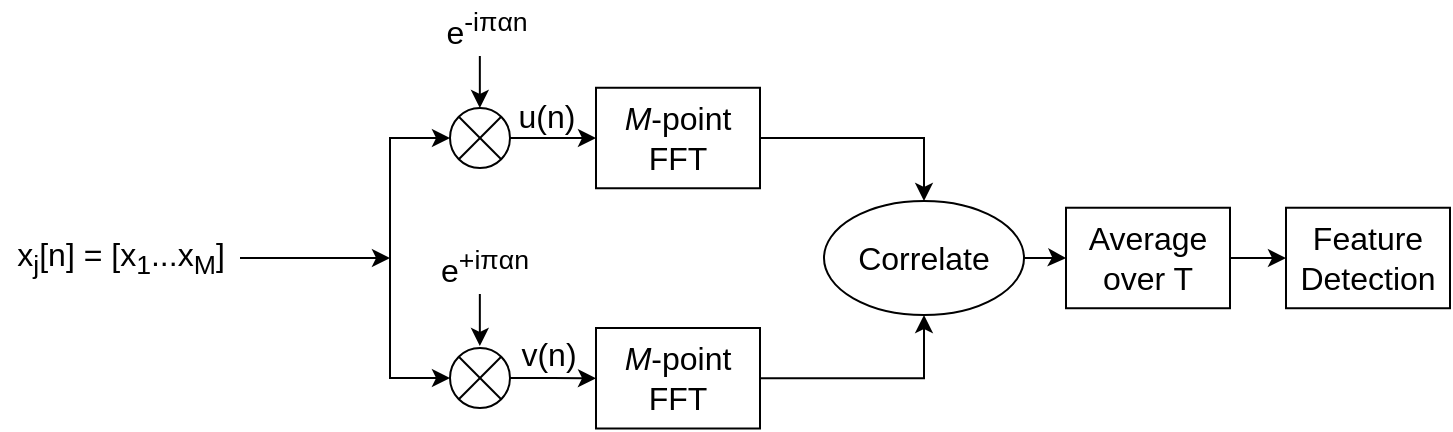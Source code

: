 <mxfile version="15.8.4" type="device"><diagram name="Page-1" id="74e2e168-ea6b-b213-b513-2b3c1d86103e"><mxGraphModel dx="1418" dy="873" grid="0" gridSize="10" guides="1" tooltips="1" connect="1" arrows="1" fold="1" page="1" pageScale="1" pageWidth="1100" pageHeight="850" background="none" math="0" shadow="0"><root><mxCell id="0"/><mxCell id="1" parent="0"/><mxCell id="GCbH42PflLqEJqITF0yb-2" style="edgeStyle=orthogonalEdgeStyle;rounded=0;orthogonalLoop=1;jettySize=auto;html=1;fontSize=20;" parent="1" source="GCbH42PflLqEJqITF0yb-1" edge="1"><mxGeometry relative="1" as="geometry"><mxPoint x="290" y="340" as="targetPoint"/></mxGeometry></mxCell><mxCell id="GCbH42PflLqEJqITF0yb-1" value="&lt;font style=&quot;font-size: 16px&quot;&gt;x&lt;sub&gt;j&lt;/sub&gt;[n] = [x&lt;sub&gt;1&lt;/sub&gt;...x&lt;sub&gt;M&lt;/sub&gt;]&lt;/font&gt;" style="text;html=1;align=center;verticalAlign=middle;resizable=0;points=[];autosize=1;strokeColor=none;fillColor=none;" parent="1" vertex="1"><mxGeometry x="95" y="330" width="120" height="20" as="geometry"/></mxCell><mxCell id="GCbH42PflLqEJqITF0yb-6" value="" style="endArrow=classic;startArrow=classic;html=1;rounded=0;fontSize=16;" parent="1" edge="1"><mxGeometry width="50" height="50" relative="1" as="geometry"><mxPoint x="320" y="400" as="sourcePoint"/><mxPoint x="320" y="280" as="targetPoint"/><Array as="points"><mxPoint x="290" y="400"/><mxPoint x="290" y="280"/></Array></mxGeometry></mxCell><mxCell id="GCbH42PflLqEJqITF0yb-17" style="edgeStyle=orthogonalEdgeStyle;rounded=0;orthogonalLoop=1;jettySize=auto;html=1;entryX=0;entryY=0.5;entryDx=0;entryDy=0;fontSize=16;" parent="1" source="GCbH42PflLqEJqITF0yb-9" target="GCbH42PflLqEJqITF0yb-16" edge="1"><mxGeometry relative="1" as="geometry"/></mxCell><mxCell id="GCbH42PflLqEJqITF0yb-18" value="v(n)" style="edgeLabel;html=1;align=center;verticalAlign=middle;resizable=0;points=[];fontSize=16;" parent="GCbH42PflLqEJqITF0yb-17" vertex="1" connectable="0"><mxGeometry x="-0.614" relative="1" as="geometry"><mxPoint x="10" y="-12" as="offset"/></mxGeometry></mxCell><mxCell id="GCbH42PflLqEJqITF0yb-9" value="" style="verticalLabelPosition=bottom;verticalAlign=top;html=1;shape=mxgraph.flowchart.or;fontSize=16;" parent="1" vertex="1"><mxGeometry x="320" y="385" width="30" height="30" as="geometry"/></mxCell><mxCell id="GCbH42PflLqEJqITF0yb-19" style="edgeStyle=orthogonalEdgeStyle;rounded=0;orthogonalLoop=1;jettySize=auto;html=1;entryX=0;entryY=0.5;entryDx=0;entryDy=0;fontSize=16;" parent="1" source="GCbH42PflLqEJqITF0yb-10" target="GCbH42PflLqEJqITF0yb-15" edge="1"><mxGeometry relative="1" as="geometry"/></mxCell><mxCell id="GCbH42PflLqEJqITF0yb-20" value="u(n)" style="edgeLabel;html=1;align=center;verticalAlign=middle;resizable=0;points=[];fontSize=16;" parent="GCbH42PflLqEJqITF0yb-19" vertex="1" connectable="0"><mxGeometry x="-0.307" relative="1" as="geometry"><mxPoint x="3" y="-11" as="offset"/></mxGeometry></mxCell><mxCell id="GCbH42PflLqEJqITF0yb-10" value="" style="verticalLabelPosition=bottom;verticalAlign=top;html=1;shape=mxgraph.flowchart.or;fontSize=16;" parent="1" vertex="1"><mxGeometry x="320" y="265" width="30" height="30" as="geometry"/></mxCell><mxCell id="GCbH42PflLqEJqITF0yb-11" value="&lt;font style=&quot;font-size: 16px&quot;&gt;e&lt;sup&gt;+i&lt;/sup&gt;&lt;sup&gt;π&lt;/sup&gt;&lt;sup&gt;αn&lt;/sup&gt;&lt;/font&gt;" style="text;html=1;align=center;verticalAlign=middle;resizable=0;points=[];autosize=1;strokeColor=none;fillColor=none;fontSize=16;" parent="1" vertex="1"><mxGeometry x="310" y="330" width="54" height="28" as="geometry"/></mxCell><mxCell id="GCbH42PflLqEJqITF0yb-12" style="edgeStyle=orthogonalEdgeStyle;rounded=0;orthogonalLoop=1;jettySize=auto;html=1;fontSize=20;" parent="1" edge="1"><mxGeometry relative="1" as="geometry"><mxPoint x="334.92" y="384" as="targetPoint"/><mxPoint x="334.92" y="358" as="sourcePoint"/></mxGeometry></mxCell><mxCell id="GCbH42PflLqEJqITF0yb-13" value="&lt;font style=&quot;font-size: 16px&quot;&gt;e&lt;sup&gt;-i&lt;/sup&gt;&lt;sup&gt;π&lt;/sup&gt;&lt;sup&gt;αn&lt;/sup&gt;&lt;/font&gt;" style="text;html=1;align=center;verticalAlign=middle;resizable=0;points=[];autosize=1;strokeColor=none;fillColor=none;fontSize=16;" parent="1" vertex="1"><mxGeometry x="312" y="211" width="51" height="28" as="geometry"/></mxCell><mxCell id="GCbH42PflLqEJqITF0yb-14" style="edgeStyle=orthogonalEdgeStyle;rounded=0;orthogonalLoop=1;jettySize=auto;html=1;fontSize=20;" parent="1" edge="1"><mxGeometry relative="1" as="geometry"><mxPoint x="334.92" y="265" as="targetPoint"/><mxPoint x="334.92" y="239" as="sourcePoint"/></mxGeometry></mxCell><mxCell id="GCbH42PflLqEJqITF0yb-23" style="edgeStyle=orthogonalEdgeStyle;rounded=0;orthogonalLoop=1;jettySize=auto;html=1;fontSize=16;" parent="1" source="GCbH42PflLqEJqITF0yb-15" target="GCbH42PflLqEJqITF0yb-21" edge="1"><mxGeometry relative="1" as="geometry"/></mxCell><mxCell id="GCbH42PflLqEJqITF0yb-15" value="&lt;i&gt;M&lt;/i&gt;-point&lt;br&gt;FFT" style="rounded=0;whiteSpace=wrap;html=1;fontSize=16;" parent="1" vertex="1"><mxGeometry x="393" y="254.88" width="82" height="50.25" as="geometry"/></mxCell><mxCell id="GCbH42PflLqEJqITF0yb-22" style="edgeStyle=orthogonalEdgeStyle;rounded=0;orthogonalLoop=1;jettySize=auto;html=1;entryX=0.5;entryY=1;entryDx=0;entryDy=0;fontSize=16;" parent="1" source="GCbH42PflLqEJqITF0yb-16" target="GCbH42PflLqEJqITF0yb-21" edge="1"><mxGeometry relative="1" as="geometry"/></mxCell><mxCell id="GCbH42PflLqEJqITF0yb-16" value="&lt;i&gt;M&lt;/i&gt;-point&lt;br&gt;FFT" style="rounded=0;whiteSpace=wrap;html=1;fontSize=16;" parent="1" vertex="1"><mxGeometry x="393" y="375" width="82" height="50.25" as="geometry"/></mxCell><mxCell id="GCbH42PflLqEJqITF0yb-26" style="edgeStyle=orthogonalEdgeStyle;rounded=0;orthogonalLoop=1;jettySize=auto;html=1;fontSize=16;" parent="1" source="GCbH42PflLqEJqITF0yb-21" target="GCbH42PflLqEJqITF0yb-24" edge="1"><mxGeometry relative="1" as="geometry"/></mxCell><mxCell id="GCbH42PflLqEJqITF0yb-21" value="Correlate" style="ellipse;whiteSpace=wrap;html=1;fontSize=16;" parent="1" vertex="1"><mxGeometry x="507" y="311.5" width="100" height="57" as="geometry"/></mxCell><mxCell id="GCbH42PflLqEJqITF0yb-27" style="edgeStyle=orthogonalEdgeStyle;rounded=0;orthogonalLoop=1;jettySize=auto;html=1;fontSize=16;" parent="1" source="GCbH42PflLqEJqITF0yb-24" target="GCbH42PflLqEJqITF0yb-25" edge="1"><mxGeometry relative="1" as="geometry"/></mxCell><mxCell id="GCbH42PflLqEJqITF0yb-24" value="Aver&lt;span style=&quot;color: rgba(0 , 0 , 0 , 0) ; font-family: monospace ; font-size: 0px&quot;&gt;%3CmxGraphModel%3E%3Croot%3E%3CmxCell%20id%3D%220%22%2F%3E%3CmxCell%20id%3D%221%22%20parent%3D%220%22%2F%3E%3CmxCell%20id%3D%222%22%20value%3D%22%26lt%3Bi%26gt%3BM%26lt%3B%2Fi%26gt%3B-point%26lt%3Bbr%26gt%3BFFT%22%20style%3D%22rounded%3D0%3BwhiteSpace%3Dwrap%3Bhtml%3D1%3BfontSize%3D16%3B%22%20vertex%3D%221%22%20parent%3D%221%22%3E%3CmxGeometry%20x%3D%22393%22%20y%3D%22254.88%22%20width%3D%2282%22%20height%3D%2250.25%22%20as%3D%22geometry%22%2F%3E%3C%2FmxCell%3E%3C%2Froot%3E%3C%2FmxGraphModel%3E&lt;/span&gt;age over T" style="rounded=0;whiteSpace=wrap;html=1;fontSize=16;" parent="1" vertex="1"><mxGeometry x="628" y="314.87" width="82" height="50.25" as="geometry"/></mxCell><mxCell id="GCbH42PflLqEJqITF0yb-25" value="Feature Detection" style="rounded=0;whiteSpace=wrap;html=1;fontSize=16;" parent="1" vertex="1"><mxGeometry x="738" y="314.87" width="82" height="50.25" as="geometry"/></mxCell></root></mxGraphModel></diagram></mxfile>